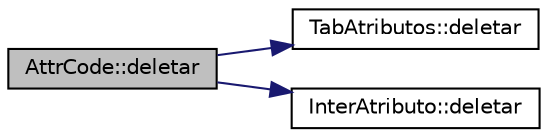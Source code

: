 digraph "AttrCode::deletar"
{
  edge [fontname="Helvetica",fontsize="10",labelfontname="Helvetica",labelfontsize="10"];
  node [fontname="Helvetica",fontsize="10",shape=record];
  rankdir="LR";
  Node32 [label="AttrCode::deletar",height=0.2,width=0.4,color="black", fillcolor="grey75", style="filled", fontcolor="black"];
  Node32 -> Node33 [color="midnightblue",fontsize="10",style="solid",fontname="Helvetica"];
  Node33 [label="TabAtributos::deletar",height=0.2,width=0.4,color="black", fillcolor="white", style="filled",URL="$class_tab_atributos.html#a66b6fac3c5ec09d53c965fdd7a134207",tooltip="Destrutor da tabela e suas dependências. "];
  Node32 -> Node34 [color="midnightblue",fontsize="10",style="solid",fontname="Helvetica"];
  Node34 [label="InterAtributo::deletar",height=0.2,width=0.4,color="black", fillcolor="white", style="filled",URL="$class_inter_atributo.html#a65e1d2172c46f207e5ef406dd57ef06b",tooltip="Destrutor de um atributo e suas eventuais dependências. "];
}
